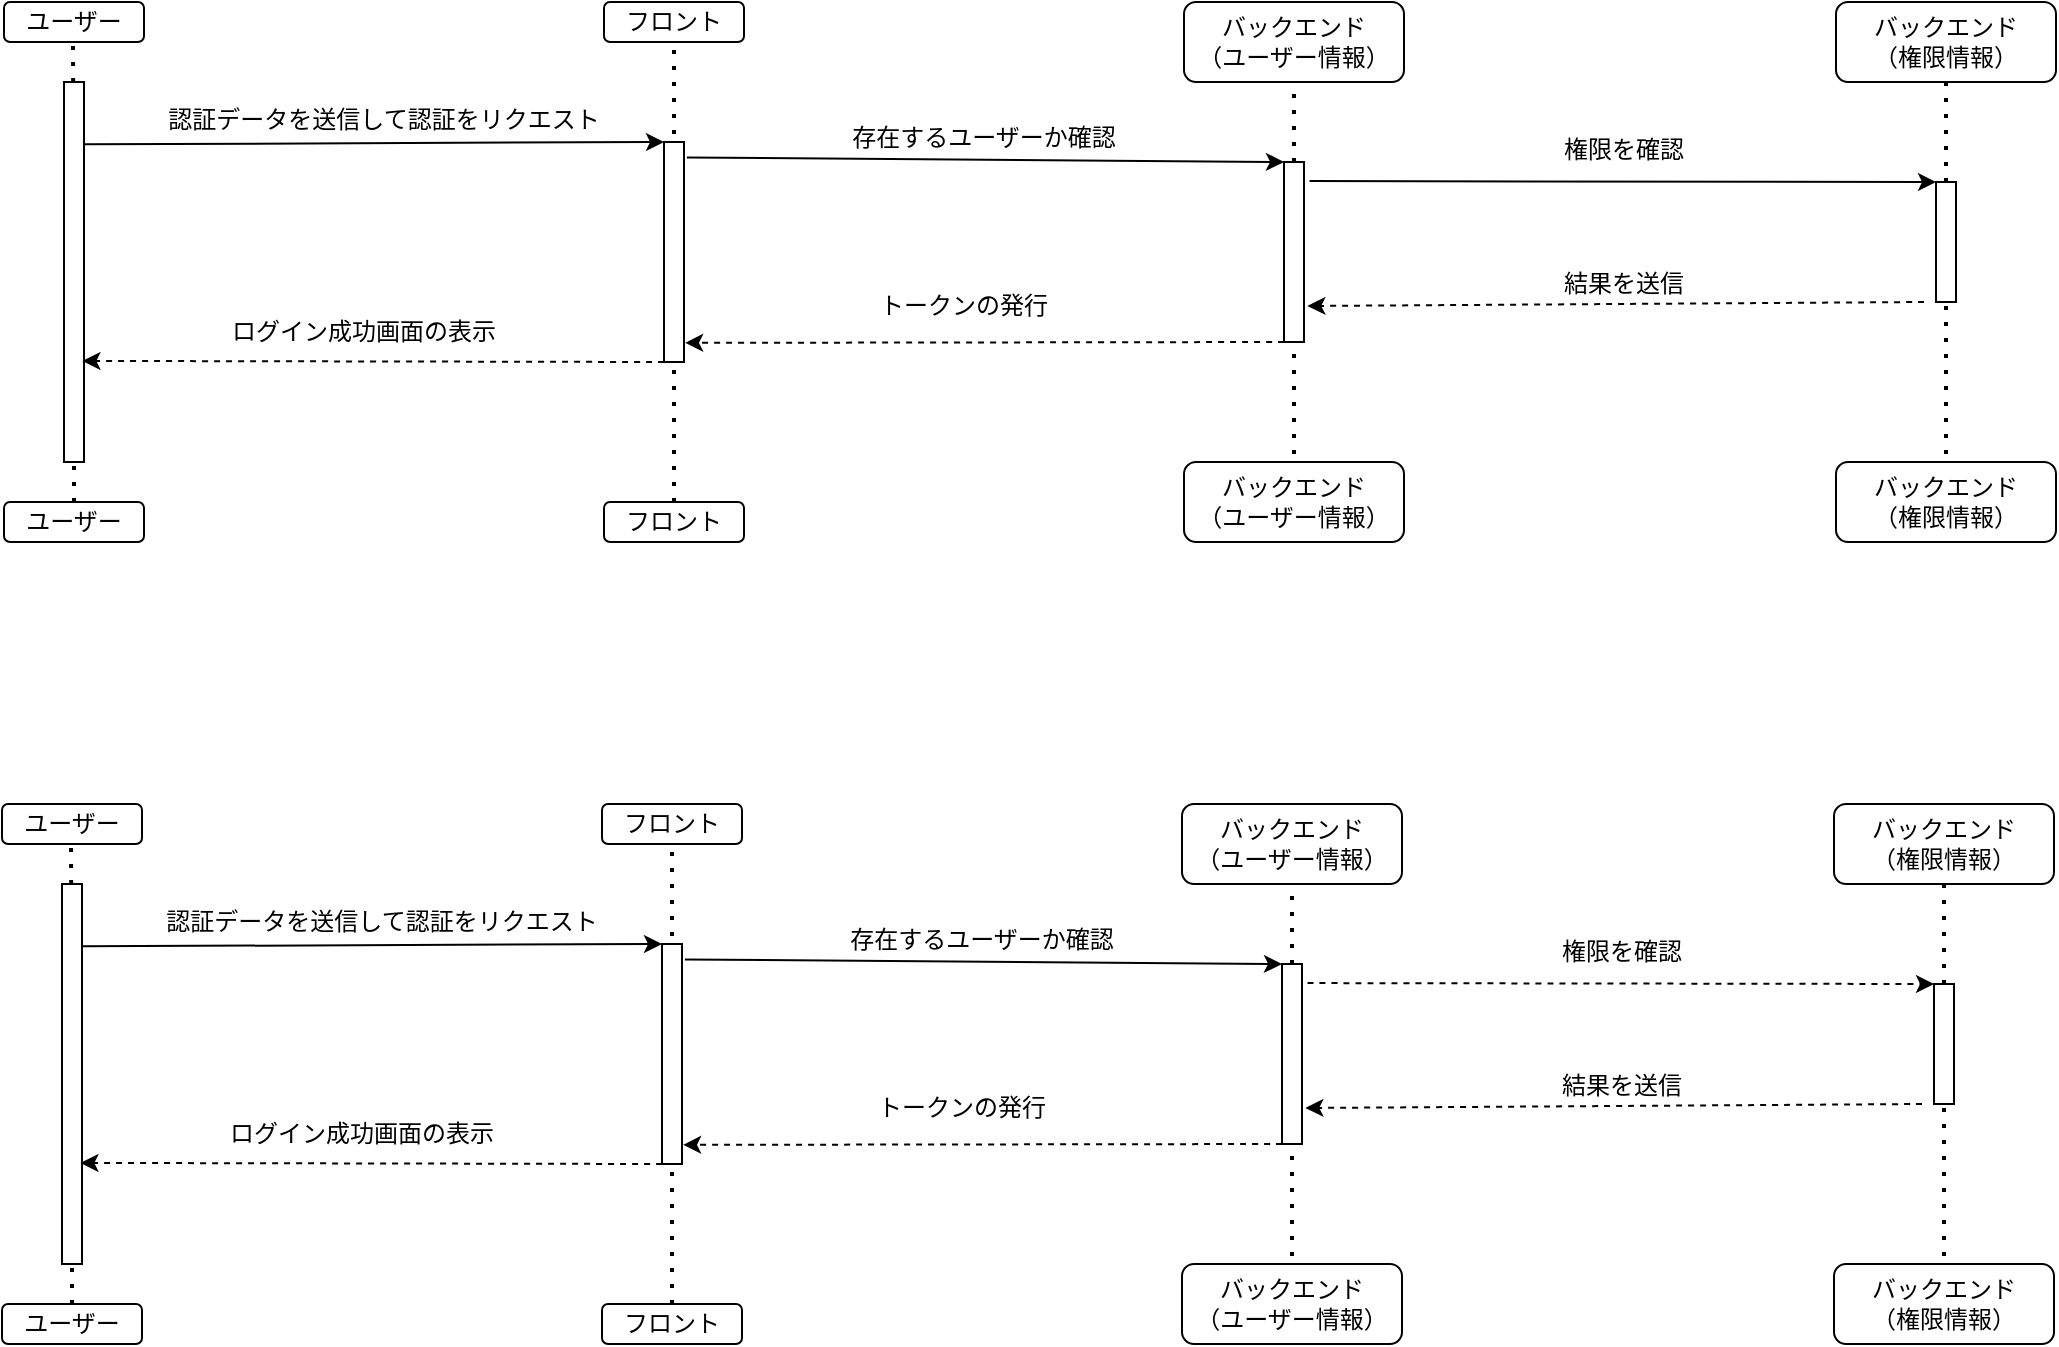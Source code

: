 <mxfile version="20.2.5" type="github">
  <diagram id="hnGZLcHEGj6zI0BL1_hL" name="ページ1">
    <mxGraphModel dx="2062" dy="1122" grid="1" gridSize="10" guides="1" tooltips="1" connect="1" arrows="1" fold="1" page="1" pageScale="1" pageWidth="1169" pageHeight="827" math="0" shadow="0">
      <root>
        <mxCell id="0" />
        <mxCell id="1" parent="0" />
        <mxCell id="h_Jhje-JiUX12zPbjw0t-1" value="&lt;font style=&quot;vertical-align: inherit;&quot;&gt;&lt;font style=&quot;vertical-align: inherit;&quot;&gt;ユーザー&lt;/font&gt;&lt;/font&gt;" style="rounded=1;whiteSpace=wrap;html=1;" parent="1" vertex="1">
          <mxGeometry x="70" y="40" width="70" height="20" as="geometry" />
        </mxCell>
        <mxCell id="h_Jhje-JiUX12zPbjw0t-2" value="&lt;font style=&quot;vertical-align: inherit;&quot;&gt;&lt;font style=&quot;vertical-align: inherit;&quot;&gt;フロント&lt;/font&gt;&lt;/font&gt;" style="rounded=1;whiteSpace=wrap;html=1;" parent="1" vertex="1">
          <mxGeometry x="370" y="40" width="70" height="20" as="geometry" />
        </mxCell>
        <mxCell id="h_Jhje-JiUX12zPbjw0t-3" value="&lt;font style=&quot;vertical-align: inherit;&quot;&gt;&lt;font style=&quot;vertical-align: inherit;&quot;&gt;バックエンド&lt;br&gt;（ユーザー情報）&lt;br&gt;&lt;/font&gt;&lt;/font&gt;" style="rounded=1;whiteSpace=wrap;html=1;" parent="1" vertex="1">
          <mxGeometry x="660" y="40" width="110" height="40" as="geometry" />
        </mxCell>
        <mxCell id="h_Jhje-JiUX12zPbjw0t-4" value="" style="endArrow=none;dashed=1;html=1;dashPattern=1 3;strokeWidth=2;rounded=0;entryX=0.5;entryY=1;entryDx=0;entryDy=0;" parent="1" target="h_Jhje-JiUX12zPbjw0t-2" edge="1">
          <mxGeometry width="50" height="50" relative="1" as="geometry">
            <mxPoint x="405" y="290" as="sourcePoint" />
            <mxPoint x="440" y="140" as="targetPoint" />
          </mxGeometry>
        </mxCell>
        <mxCell id="h_Jhje-JiUX12zPbjw0t-5" value="" style="endArrow=none;dashed=1;html=1;dashPattern=1 3;strokeWidth=2;rounded=0;startArrow=none;entryX=0.5;entryY=1;entryDx=0;entryDy=0;" parent="1" source="h_Jhje-JiUX12zPbjw0t-11" target="h_Jhje-JiUX12zPbjw0t-3" edge="1">
          <mxGeometry width="50" height="50" relative="1" as="geometry">
            <mxPoint x="714.5" y="690" as="sourcePoint" />
            <mxPoint x="715" y="90" as="targetPoint" />
          </mxGeometry>
        </mxCell>
        <mxCell id="h_Jhje-JiUX12zPbjw0t-6" value="" style="endArrow=none;dashed=1;html=1;dashPattern=1 3;strokeWidth=2;rounded=0;entryX=0.5;entryY=1;entryDx=0;entryDy=0;startArrow=none;" parent="1" source="h_Jhje-JiUX12zPbjw0t-7" edge="1">
          <mxGeometry width="50" height="50" relative="1" as="geometry">
            <mxPoint x="104.5" y="690" as="sourcePoint" />
            <mxPoint x="104.5" y="60" as="targetPoint" />
          </mxGeometry>
        </mxCell>
        <mxCell id="h_Jhje-JiUX12zPbjw0t-7" value="" style="rounded=0;whiteSpace=wrap;html=1;" parent="1" vertex="1">
          <mxGeometry x="100" y="80" width="10" height="190" as="geometry" />
        </mxCell>
        <mxCell id="h_Jhje-JiUX12zPbjw0t-8" value="" style="endArrow=none;dashed=1;html=1;dashPattern=1 3;strokeWidth=2;rounded=0;entryX=0.5;entryY=1;entryDx=0;entryDy=0;" parent="1" target="h_Jhje-JiUX12zPbjw0t-7" edge="1">
          <mxGeometry width="50" height="50" relative="1" as="geometry">
            <mxPoint x="105" y="290" as="sourcePoint" />
            <mxPoint x="104.5" y="60" as="targetPoint" />
          </mxGeometry>
        </mxCell>
        <mxCell id="h_Jhje-JiUX12zPbjw0t-10" value="" style="rounded=0;whiteSpace=wrap;html=1;" parent="1" vertex="1">
          <mxGeometry x="400" y="110" width="10" height="110" as="geometry" />
        </mxCell>
        <mxCell id="h_Jhje-JiUX12zPbjw0t-11" value="" style="rounded=0;whiteSpace=wrap;html=1;" parent="1" vertex="1">
          <mxGeometry x="710" y="120" width="10" height="90" as="geometry" />
        </mxCell>
        <mxCell id="h_Jhje-JiUX12zPbjw0t-12" value="" style="endArrow=none;dashed=1;html=1;dashPattern=1 3;strokeWidth=2;rounded=0;entryX=0.5;entryY=1;entryDx=0;entryDy=0;" parent="1" target="h_Jhje-JiUX12zPbjw0t-11" edge="1">
          <mxGeometry width="50" height="50" relative="1" as="geometry">
            <mxPoint x="715" y="290" as="sourcePoint" />
            <mxPoint x="714.5" y="60" as="targetPoint" />
          </mxGeometry>
        </mxCell>
        <mxCell id="h_Jhje-JiUX12zPbjw0t-13" value="存在するユーザーか確認" style="text;html=1;strokeColor=none;fillColor=none;align=center;verticalAlign=middle;whiteSpace=wrap;rounded=0;" parent="1" vertex="1">
          <mxGeometry x="430" y="93" width="260" height="30" as="geometry" />
        </mxCell>
        <mxCell id="h_Jhje-JiUX12zPbjw0t-15" value="認証データを送信して認証をリクエスト" style="text;html=1;strokeColor=none;fillColor=none;align=center;verticalAlign=middle;whiteSpace=wrap;rounded=0;" parent="1" vertex="1">
          <mxGeometry x="140" y="84" width="240" height="30" as="geometry" />
        </mxCell>
        <mxCell id="h_Jhje-JiUX12zPbjw0t-18" value="トークンの発行" style="text;html=1;strokeColor=none;fillColor=none;align=center;verticalAlign=middle;whiteSpace=wrap;rounded=0;" parent="1" vertex="1">
          <mxGeometry x="430" y="177" width="240" height="30" as="geometry" />
        </mxCell>
        <mxCell id="h_Jhje-JiUX12zPbjw0t-20" value="ログイン成功画面の表示" style="text;html=1;strokeColor=none;fillColor=none;align=center;verticalAlign=middle;whiteSpace=wrap;rounded=0;" parent="1" vertex="1">
          <mxGeometry x="130.0" y="190" width="240" height="30" as="geometry" />
        </mxCell>
        <mxCell id="h_Jhje-JiUX12zPbjw0t-21" value="&lt;font style=&quot;vertical-align: inherit;&quot;&gt;&lt;font style=&quot;vertical-align: inherit;&quot;&gt;バックエンド&lt;br&gt;（権限情報）&lt;br&gt;&lt;/font&gt;&lt;/font&gt;" style="rounded=1;whiteSpace=wrap;html=1;" parent="1" vertex="1">
          <mxGeometry x="986" y="40" width="110" height="40" as="geometry" />
        </mxCell>
        <mxCell id="h_Jhje-JiUX12zPbjw0t-22" value="" style="endArrow=none;dashed=1;html=1;dashPattern=1 3;strokeWidth=2;rounded=0;" parent="1" edge="1">
          <mxGeometry width="50" height="50" relative="1" as="geometry">
            <mxPoint x="1041" y="290" as="sourcePoint" />
            <mxPoint x="1041" y="80" as="targetPoint" />
          </mxGeometry>
        </mxCell>
        <mxCell id="h_Jhje-JiUX12zPbjw0t-24" value="権限を確認" style="text;html=1;strokeColor=none;fillColor=none;align=center;verticalAlign=middle;whiteSpace=wrap;rounded=0;" parent="1" vertex="1">
          <mxGeometry x="750" y="99" width="260" height="30" as="geometry" />
        </mxCell>
        <mxCell id="h_Jhje-JiUX12zPbjw0t-25" value="" style="rounded=0;whiteSpace=wrap;html=1;" parent="1" vertex="1">
          <mxGeometry x="1036" y="130" width="10" height="60" as="geometry" />
        </mxCell>
        <mxCell id="h_Jhje-JiUX12zPbjw0t-28" value="結果を送信" style="text;html=1;strokeColor=none;fillColor=none;align=center;verticalAlign=middle;whiteSpace=wrap;rounded=0;" parent="1" vertex="1">
          <mxGeometry x="750" y="166.39" width="260" height="30" as="geometry" />
        </mxCell>
        <mxCell id="h_Jhje-JiUX12zPbjw0t-29" value="&lt;font style=&quot;vertical-align: inherit;&quot;&gt;&lt;font style=&quot;vertical-align: inherit;&quot;&gt;ユーザー&lt;/font&gt;&lt;/font&gt;" style="rounded=1;whiteSpace=wrap;html=1;" parent="1" vertex="1">
          <mxGeometry x="70" y="290" width="70" height="20" as="geometry" />
        </mxCell>
        <mxCell id="h_Jhje-JiUX12zPbjw0t-30" value="&lt;font style=&quot;vertical-align: inherit;&quot;&gt;&lt;font style=&quot;vertical-align: inherit;&quot;&gt;フロント&lt;/font&gt;&lt;/font&gt;" style="rounded=1;whiteSpace=wrap;html=1;" parent="1" vertex="1">
          <mxGeometry x="370" y="290" width="70" height="20" as="geometry" />
        </mxCell>
        <mxCell id="h_Jhje-JiUX12zPbjw0t-31" value="&lt;font style=&quot;vertical-align: inherit;&quot;&gt;&lt;font style=&quot;vertical-align: inherit;&quot;&gt;バックエンド&lt;br&gt;（ユーザー情報）&lt;br&gt;&lt;/font&gt;&lt;/font&gt;" style="rounded=1;whiteSpace=wrap;html=1;" parent="1" vertex="1">
          <mxGeometry x="660" y="270" width="110" height="40" as="geometry" />
        </mxCell>
        <mxCell id="h_Jhje-JiUX12zPbjw0t-32" value="&lt;font style=&quot;vertical-align: inherit;&quot;&gt;&lt;font style=&quot;vertical-align: inherit;&quot;&gt;バックエンド&lt;br&gt;（権限情報）&lt;br&gt;&lt;/font&gt;&lt;/font&gt;" style="rounded=1;whiteSpace=wrap;html=1;" parent="1" vertex="1">
          <mxGeometry x="986" y="270" width="110" height="40" as="geometry" />
        </mxCell>
        <mxCell id="h_Jhje-JiUX12zPbjw0t-33" value="" style="endArrow=classic;html=1;curved=1;exitX=1.144;exitY=0.07;exitDx=0;exitDy=0;entryX=0;entryY=0;entryDx=0;entryDy=0;exitPerimeter=0;" parent="1" source="h_Jhje-JiUX12zPbjw0t-10" target="h_Jhje-JiUX12zPbjw0t-11" edge="1">
          <mxGeometry width="50" height="50" relative="1" as="geometry">
            <mxPoint x="410" y="143" as="sourcePoint" />
            <mxPoint x="700" y="140" as="targetPoint" />
          </mxGeometry>
        </mxCell>
        <mxCell id="h_Jhje-JiUX12zPbjw0t-34" value="" style="endArrow=classic;html=1;curved=1;entryX=0;entryY=0;entryDx=0;entryDy=0;spacing=2;exitX=0.967;exitY=0.164;exitDx=0;exitDy=0;exitPerimeter=0;" parent="1" source="h_Jhje-JiUX12zPbjw0t-7" target="h_Jhje-JiUX12zPbjw0t-10" edge="1">
          <mxGeometry width="50" height="50" relative="1" as="geometry">
            <mxPoint x="160" y="150" as="sourcePoint" />
            <mxPoint x="560" y="240" as="targetPoint" />
          </mxGeometry>
        </mxCell>
        <mxCell id="h_Jhje-JiUX12zPbjw0t-35" value="" style="endArrow=classic;html=1;dashed=1;curved=1;exitX=0;exitY=1;exitDx=0;exitDy=0;endSize=6;startSize=6;entryX=1.056;entryY=0.913;entryDx=0;entryDy=0;entryPerimeter=0;" parent="1" source="h_Jhje-JiUX12zPbjw0t-11" target="h_Jhje-JiUX12zPbjw0t-10" edge="1">
          <mxGeometry width="50" height="50" relative="1" as="geometry">
            <mxPoint x="410" y="196.89" as="sourcePoint" />
            <mxPoint x="480" y="220" as="targetPoint" />
          </mxGeometry>
        </mxCell>
        <mxCell id="h_Jhje-JiUX12zPbjw0t-37" value="" style="endArrow=classic;html=1;dashed=1;curved=1;entryX=1.167;entryY=0.8;entryDx=0;entryDy=0;entryPerimeter=0;" parent="1" target="h_Jhje-JiUX12zPbjw0t-11" edge="1">
          <mxGeometry width="50" height="50" relative="1" as="geometry">
            <mxPoint x="1030" y="190" as="sourcePoint" />
            <mxPoint x="1045.14" y="169.339" as="targetPoint" />
          </mxGeometry>
        </mxCell>
        <mxCell id="h_Jhje-JiUX12zPbjw0t-38" value="" style="endArrow=classic;html=1;curved=1;exitX=0;exitY=1;exitDx=0;exitDy=0;entryX=0.922;entryY=0.734;entryDx=0;entryDy=0;entryPerimeter=0;spacing=2;dashed=1;" parent="1" source="h_Jhje-JiUX12zPbjw0t-10" target="h_Jhje-JiUX12zPbjw0t-7" edge="1">
          <mxGeometry width="50" height="50" relative="1" as="geometry">
            <mxPoint x="20.0" y="220" as="sourcePoint" />
            <mxPoint x="309.18" y="220.68" as="targetPoint" />
          </mxGeometry>
        </mxCell>
        <mxCell id="h_Jhje-JiUX12zPbjw0t-39" value="" style="endArrow=classic;html=1;curved=1;entryX=0;entryY=0;entryDx=0;entryDy=0;exitX=1.278;exitY=0.106;exitDx=0;exitDy=0;exitPerimeter=0;" parent="1" source="h_Jhje-JiUX12zPbjw0t-11" target="h_Jhje-JiUX12zPbjw0t-25" edge="1">
          <mxGeometry width="50" height="50" relative="1" as="geometry">
            <mxPoint x="740" y="130" as="sourcePoint" />
            <mxPoint x="990" y="140" as="targetPoint" />
          </mxGeometry>
        </mxCell>
        <mxCell id="FUGFKPx5eIxFoaxI9YbT-32" value="&lt;font style=&quot;vertical-align: inherit;&quot;&gt;&lt;font style=&quot;vertical-align: inherit;&quot;&gt;ユーザー&lt;/font&gt;&lt;/font&gt;" style="rounded=1;whiteSpace=wrap;html=1;" vertex="1" parent="1">
          <mxGeometry x="69" y="441" width="70" height="20" as="geometry" />
        </mxCell>
        <mxCell id="FUGFKPx5eIxFoaxI9YbT-33" value="&lt;font style=&quot;vertical-align: inherit;&quot;&gt;&lt;font style=&quot;vertical-align: inherit;&quot;&gt;フロント&lt;/font&gt;&lt;/font&gt;" style="rounded=1;whiteSpace=wrap;html=1;" vertex="1" parent="1">
          <mxGeometry x="369" y="441" width="70" height="20" as="geometry" />
        </mxCell>
        <mxCell id="FUGFKPx5eIxFoaxI9YbT-34" value="&lt;font style=&quot;vertical-align: inherit;&quot;&gt;&lt;font style=&quot;vertical-align: inherit;&quot;&gt;バックエンド&lt;br&gt;（ユーザー情報）&lt;br&gt;&lt;/font&gt;&lt;/font&gt;" style="rounded=1;whiteSpace=wrap;html=1;" vertex="1" parent="1">
          <mxGeometry x="659" y="441" width="110" height="40" as="geometry" />
        </mxCell>
        <mxCell id="FUGFKPx5eIxFoaxI9YbT-35" value="" style="endArrow=none;dashed=1;html=1;dashPattern=1 3;strokeWidth=2;rounded=0;entryX=0.5;entryY=1;entryDx=0;entryDy=0;" edge="1" parent="1" target="FUGFKPx5eIxFoaxI9YbT-33">
          <mxGeometry width="50" height="50" relative="1" as="geometry">
            <mxPoint x="404" y="691" as="sourcePoint" />
            <mxPoint x="439" y="541" as="targetPoint" />
          </mxGeometry>
        </mxCell>
        <mxCell id="FUGFKPx5eIxFoaxI9YbT-36" value="" style="endArrow=none;dashed=1;html=1;dashPattern=1 3;strokeWidth=2;rounded=0;startArrow=none;entryX=0.5;entryY=1;entryDx=0;entryDy=0;" edge="1" parent="1" source="FUGFKPx5eIxFoaxI9YbT-41" target="FUGFKPx5eIxFoaxI9YbT-34">
          <mxGeometry width="50" height="50" relative="1" as="geometry">
            <mxPoint x="713.5" y="1091" as="sourcePoint" />
            <mxPoint x="714" y="491" as="targetPoint" />
          </mxGeometry>
        </mxCell>
        <mxCell id="FUGFKPx5eIxFoaxI9YbT-37" value="" style="endArrow=none;dashed=1;html=1;dashPattern=1 3;strokeWidth=2;rounded=0;entryX=0.5;entryY=1;entryDx=0;entryDy=0;startArrow=none;" edge="1" parent="1" source="FUGFKPx5eIxFoaxI9YbT-38">
          <mxGeometry width="50" height="50" relative="1" as="geometry">
            <mxPoint x="103.5" y="1091" as="sourcePoint" />
            <mxPoint x="103.5" y="461" as="targetPoint" />
          </mxGeometry>
        </mxCell>
        <mxCell id="FUGFKPx5eIxFoaxI9YbT-38" value="" style="rounded=0;whiteSpace=wrap;html=1;" vertex="1" parent="1">
          <mxGeometry x="99" y="481" width="10" height="190" as="geometry" />
        </mxCell>
        <mxCell id="FUGFKPx5eIxFoaxI9YbT-39" value="" style="endArrow=none;dashed=1;html=1;dashPattern=1 3;strokeWidth=2;rounded=0;entryX=0.5;entryY=1;entryDx=0;entryDy=0;" edge="1" parent="1" target="FUGFKPx5eIxFoaxI9YbT-38">
          <mxGeometry width="50" height="50" relative="1" as="geometry">
            <mxPoint x="104" y="691" as="sourcePoint" />
            <mxPoint x="103.5" y="461" as="targetPoint" />
          </mxGeometry>
        </mxCell>
        <mxCell id="FUGFKPx5eIxFoaxI9YbT-40" value="" style="rounded=0;whiteSpace=wrap;html=1;" vertex="1" parent="1">
          <mxGeometry x="399" y="511" width="10" height="110" as="geometry" />
        </mxCell>
        <mxCell id="FUGFKPx5eIxFoaxI9YbT-41" value="" style="rounded=0;whiteSpace=wrap;html=1;" vertex="1" parent="1">
          <mxGeometry x="709" y="521" width="10" height="90" as="geometry" />
        </mxCell>
        <mxCell id="FUGFKPx5eIxFoaxI9YbT-42" value="" style="endArrow=none;dashed=1;html=1;dashPattern=1 3;strokeWidth=2;rounded=0;entryX=0.5;entryY=1;entryDx=0;entryDy=0;" edge="1" parent="1" target="FUGFKPx5eIxFoaxI9YbT-41">
          <mxGeometry width="50" height="50" relative="1" as="geometry">
            <mxPoint x="714" y="691" as="sourcePoint" />
            <mxPoint x="713.5" y="461" as="targetPoint" />
          </mxGeometry>
        </mxCell>
        <mxCell id="FUGFKPx5eIxFoaxI9YbT-43" value="存在するユーザーか確認" style="text;html=1;strokeColor=none;fillColor=none;align=center;verticalAlign=middle;whiteSpace=wrap;rounded=0;" vertex="1" parent="1">
          <mxGeometry x="429" y="494" width="260" height="30" as="geometry" />
        </mxCell>
        <mxCell id="FUGFKPx5eIxFoaxI9YbT-44" value="認証データを送信して認証をリクエスト" style="text;html=1;strokeColor=none;fillColor=none;align=center;verticalAlign=middle;whiteSpace=wrap;rounded=0;" vertex="1" parent="1">
          <mxGeometry x="139" y="485" width="240" height="30" as="geometry" />
        </mxCell>
        <mxCell id="FUGFKPx5eIxFoaxI9YbT-45" value="トークンの発行" style="text;html=1;strokeColor=none;fillColor=none;align=center;verticalAlign=middle;whiteSpace=wrap;rounded=0;" vertex="1" parent="1">
          <mxGeometry x="429" y="578" width="240" height="30" as="geometry" />
        </mxCell>
        <mxCell id="FUGFKPx5eIxFoaxI9YbT-46" value="ログイン成功画面の表示" style="text;html=1;strokeColor=none;fillColor=none;align=center;verticalAlign=middle;whiteSpace=wrap;rounded=0;" vertex="1" parent="1">
          <mxGeometry x="129.0" y="591" width="240" height="30" as="geometry" />
        </mxCell>
        <mxCell id="FUGFKPx5eIxFoaxI9YbT-47" value="&lt;font style=&quot;vertical-align: inherit;&quot;&gt;&lt;font style=&quot;vertical-align: inherit;&quot;&gt;バックエンド&lt;br&gt;（権限情報）&lt;br&gt;&lt;/font&gt;&lt;/font&gt;" style="rounded=1;whiteSpace=wrap;html=1;" vertex="1" parent="1">
          <mxGeometry x="985" y="441" width="110" height="40" as="geometry" />
        </mxCell>
        <mxCell id="FUGFKPx5eIxFoaxI9YbT-48" value="" style="endArrow=none;dashed=1;html=1;dashPattern=1 3;strokeWidth=2;rounded=0;" edge="1" parent="1">
          <mxGeometry width="50" height="50" relative="1" as="geometry">
            <mxPoint x="1040" y="691" as="sourcePoint" />
            <mxPoint x="1040" y="481" as="targetPoint" />
          </mxGeometry>
        </mxCell>
        <mxCell id="FUGFKPx5eIxFoaxI9YbT-49" value="権限を確認" style="text;html=1;strokeColor=none;fillColor=none;align=center;verticalAlign=middle;whiteSpace=wrap;rounded=0;" vertex="1" parent="1">
          <mxGeometry x="749" y="500" width="260" height="30" as="geometry" />
        </mxCell>
        <mxCell id="FUGFKPx5eIxFoaxI9YbT-50" value="" style="rounded=0;whiteSpace=wrap;html=1;" vertex="1" parent="1">
          <mxGeometry x="1035" y="531" width="10" height="60" as="geometry" />
        </mxCell>
        <mxCell id="FUGFKPx5eIxFoaxI9YbT-51" value="結果を送信" style="text;html=1;strokeColor=none;fillColor=none;align=center;verticalAlign=middle;whiteSpace=wrap;rounded=0;" vertex="1" parent="1">
          <mxGeometry x="749" y="567.39" width="260" height="30" as="geometry" />
        </mxCell>
        <mxCell id="FUGFKPx5eIxFoaxI9YbT-52" value="&lt;font style=&quot;vertical-align: inherit;&quot;&gt;&lt;font style=&quot;vertical-align: inherit;&quot;&gt;ユーザー&lt;/font&gt;&lt;/font&gt;" style="rounded=1;whiteSpace=wrap;html=1;" vertex="1" parent="1">
          <mxGeometry x="69" y="691" width="70" height="20" as="geometry" />
        </mxCell>
        <mxCell id="FUGFKPx5eIxFoaxI9YbT-53" value="&lt;font style=&quot;vertical-align: inherit;&quot;&gt;&lt;font style=&quot;vertical-align: inherit;&quot;&gt;フロント&lt;/font&gt;&lt;/font&gt;" style="rounded=1;whiteSpace=wrap;html=1;" vertex="1" parent="1">
          <mxGeometry x="369" y="691" width="70" height="20" as="geometry" />
        </mxCell>
        <mxCell id="FUGFKPx5eIxFoaxI9YbT-54" value="&lt;font style=&quot;vertical-align: inherit;&quot;&gt;&lt;font style=&quot;vertical-align: inherit;&quot;&gt;バックエンド&lt;br&gt;（ユーザー情報）&lt;br&gt;&lt;/font&gt;&lt;/font&gt;" style="rounded=1;whiteSpace=wrap;html=1;" vertex="1" parent="1">
          <mxGeometry x="659" y="671" width="110" height="40" as="geometry" />
        </mxCell>
        <mxCell id="FUGFKPx5eIxFoaxI9YbT-55" value="&lt;font style=&quot;vertical-align: inherit;&quot;&gt;&lt;font style=&quot;vertical-align: inherit;&quot;&gt;バックエンド&lt;br&gt;（権限情報）&lt;br&gt;&lt;/font&gt;&lt;/font&gt;" style="rounded=1;whiteSpace=wrap;html=1;" vertex="1" parent="1">
          <mxGeometry x="985" y="671" width="110" height="40" as="geometry" />
        </mxCell>
        <mxCell id="FUGFKPx5eIxFoaxI9YbT-56" value="" style="endArrow=classic;html=1;curved=1;exitX=1.144;exitY=0.07;exitDx=0;exitDy=0;entryX=0;entryY=0;entryDx=0;entryDy=0;exitPerimeter=0;" edge="1" parent="1" source="FUGFKPx5eIxFoaxI9YbT-40" target="FUGFKPx5eIxFoaxI9YbT-41">
          <mxGeometry width="50" height="50" relative="1" as="geometry">
            <mxPoint x="409" y="544" as="sourcePoint" />
            <mxPoint x="699" y="541" as="targetPoint" />
          </mxGeometry>
        </mxCell>
        <mxCell id="FUGFKPx5eIxFoaxI9YbT-57" value="" style="endArrow=classic;html=1;curved=1;entryX=0;entryY=0;entryDx=0;entryDy=0;spacing=2;exitX=0.967;exitY=0.164;exitDx=0;exitDy=0;exitPerimeter=0;" edge="1" parent="1" source="FUGFKPx5eIxFoaxI9YbT-38" target="FUGFKPx5eIxFoaxI9YbT-40">
          <mxGeometry width="50" height="50" relative="1" as="geometry">
            <mxPoint x="159" y="551" as="sourcePoint" />
            <mxPoint x="559" y="641" as="targetPoint" />
          </mxGeometry>
        </mxCell>
        <mxCell id="FUGFKPx5eIxFoaxI9YbT-58" value="" style="endArrow=classic;html=1;dashed=1;curved=1;exitX=0;exitY=1;exitDx=0;exitDy=0;endSize=6;startSize=6;entryX=1.056;entryY=0.913;entryDx=0;entryDy=0;entryPerimeter=0;" edge="1" parent="1" source="FUGFKPx5eIxFoaxI9YbT-41" target="FUGFKPx5eIxFoaxI9YbT-40">
          <mxGeometry width="50" height="50" relative="1" as="geometry">
            <mxPoint x="409" y="597.89" as="sourcePoint" />
            <mxPoint x="479" y="621" as="targetPoint" />
          </mxGeometry>
        </mxCell>
        <mxCell id="FUGFKPx5eIxFoaxI9YbT-59" value="" style="endArrow=classic;html=1;dashed=1;curved=1;entryX=1.167;entryY=0.8;entryDx=0;entryDy=0;entryPerimeter=0;" edge="1" parent="1" target="FUGFKPx5eIxFoaxI9YbT-41">
          <mxGeometry width="50" height="50" relative="1" as="geometry">
            <mxPoint x="1029" y="591" as="sourcePoint" />
            <mxPoint x="1044.14" y="570.339" as="targetPoint" />
          </mxGeometry>
        </mxCell>
        <mxCell id="FUGFKPx5eIxFoaxI9YbT-60" value="" style="endArrow=classic;html=1;curved=1;exitX=0;exitY=1;exitDx=0;exitDy=0;entryX=0.922;entryY=0.734;entryDx=0;entryDy=0;entryPerimeter=0;spacing=2;dashed=1;" edge="1" parent="1" source="FUGFKPx5eIxFoaxI9YbT-40" target="FUGFKPx5eIxFoaxI9YbT-38">
          <mxGeometry width="50" height="50" relative="1" as="geometry">
            <mxPoint x="19.0" y="621" as="sourcePoint" />
            <mxPoint x="308.18" y="621.68" as="targetPoint" />
          </mxGeometry>
        </mxCell>
        <mxCell id="FUGFKPx5eIxFoaxI9YbT-61" value="" style="endArrow=classic;html=1;dashed=1;curved=1;entryX=0;entryY=0;entryDx=0;entryDy=0;exitX=1.278;exitY=0.106;exitDx=0;exitDy=0;exitPerimeter=0;" edge="1" parent="1" source="FUGFKPx5eIxFoaxI9YbT-41" target="FUGFKPx5eIxFoaxI9YbT-50">
          <mxGeometry width="50" height="50" relative="1" as="geometry">
            <mxPoint x="739" y="531" as="sourcePoint" />
            <mxPoint x="989" y="541" as="targetPoint" />
          </mxGeometry>
        </mxCell>
      </root>
    </mxGraphModel>
  </diagram>
</mxfile>
